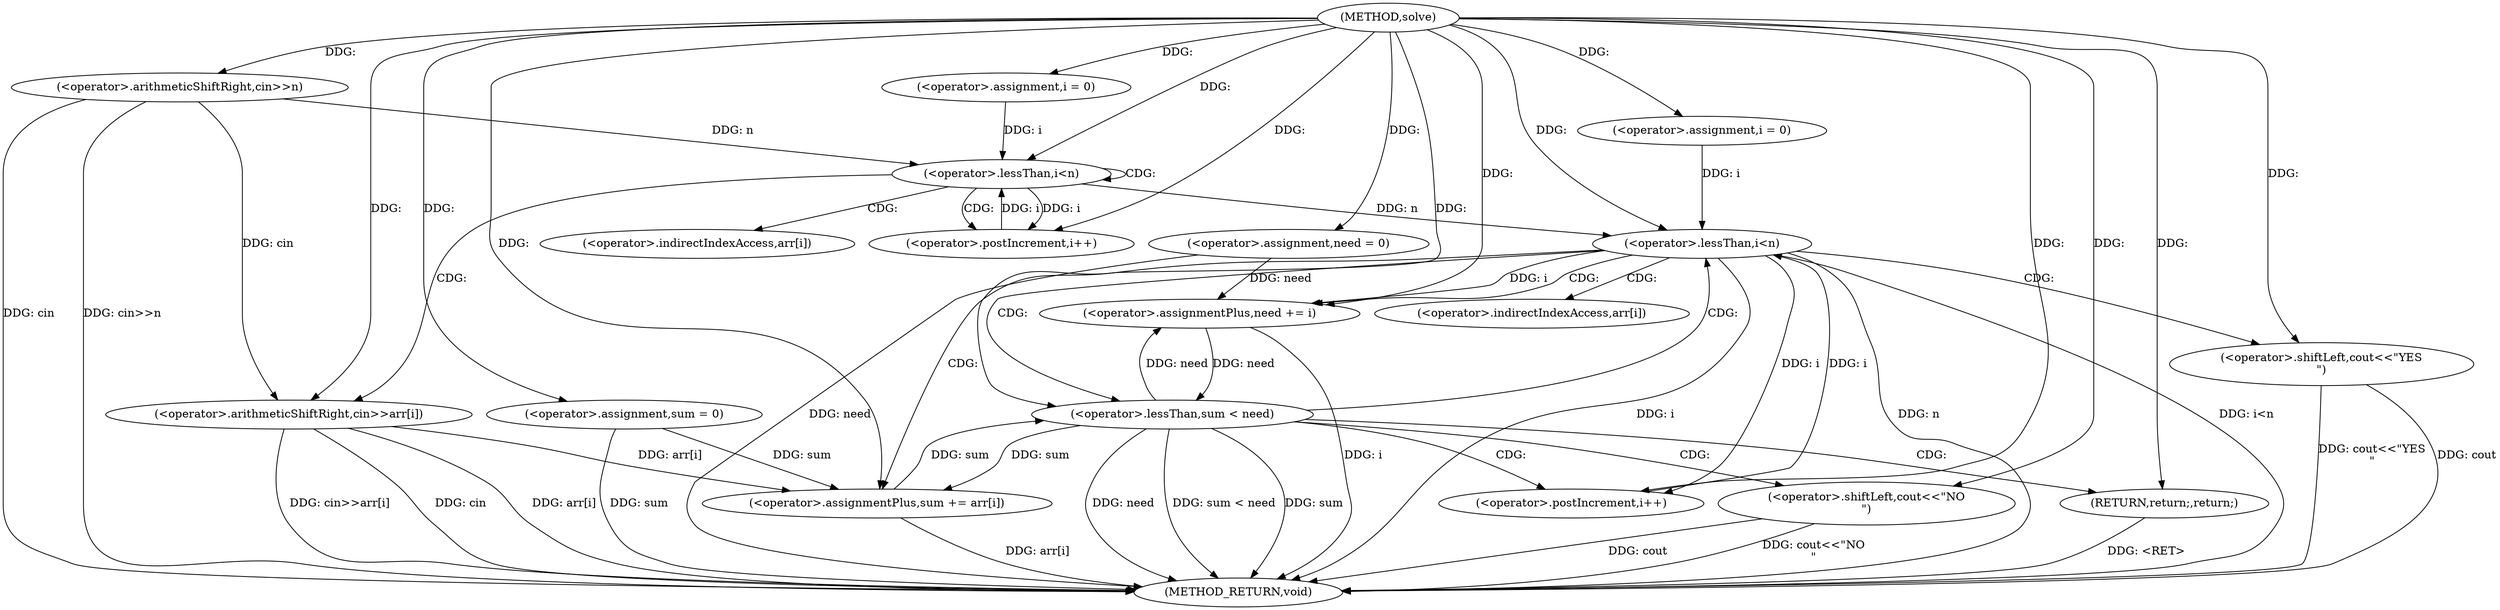 digraph "solve" {  
"1000101" [label = "(METHOD,solve)" ]
"1000163" [label = "(METHOD_RETURN,void)" ]
"1000104" [label = "(<operator>.arithmeticShiftRight,cin>>n)" ]
"1000125" [label = "(<operator>.assignment,sum = 0)" ]
"1000129" [label = "(<operator>.assignment,need = 0)" ]
"1000160" [label = "(<operator>.shiftLeft,cout<<\"YES\n\")" ]
"1000110" [label = "(<operator>.assignment,i = 0)" ]
"1000113" [label = "(<operator>.lessThan,i<n)" ]
"1000116" [label = "(<operator>.postIncrement,i++)" ]
"1000134" [label = "(<operator>.assignment,i = 0)" ]
"1000137" [label = "(<operator>.lessThan,i<n)" ]
"1000140" [label = "(<operator>.postIncrement,i++)" ]
"1000119" [label = "(<operator>.arithmeticShiftRight,cin>>arr[i])" ]
"1000143" [label = "(<operator>.assignmentPlus,need += i)" ]
"1000146" [label = "(<operator>.assignmentPlus,sum += arr[i])" ]
"1000152" [label = "(<operator>.lessThan,sum < need)" ]
"1000156" [label = "(<operator>.shiftLeft,cout<<\"NO\n\")" ]
"1000159" [label = "(RETURN,return;,return;)" ]
"1000121" [label = "(<operator>.indirectIndexAccess,arr[i])" ]
"1000148" [label = "(<operator>.indirectIndexAccess,arr[i])" ]
  "1000104" -> "1000163"  [ label = "DDG: cin"] 
  "1000104" -> "1000163"  [ label = "DDG: cin>>n"] 
  "1000125" -> "1000163"  [ label = "DDG: sum"] 
  "1000129" -> "1000163"  [ label = "DDG: need"] 
  "1000137" -> "1000163"  [ label = "DDG: i"] 
  "1000137" -> "1000163"  [ label = "DDG: n"] 
  "1000137" -> "1000163"  [ label = "DDG: i<n"] 
  "1000160" -> "1000163"  [ label = "DDG: cout"] 
  "1000160" -> "1000163"  [ label = "DDG: cout<<\"YES\n\""] 
  "1000143" -> "1000163"  [ label = "DDG: i"] 
  "1000146" -> "1000163"  [ label = "DDG: arr[i]"] 
  "1000152" -> "1000163"  [ label = "DDG: sum"] 
  "1000152" -> "1000163"  [ label = "DDG: need"] 
  "1000152" -> "1000163"  [ label = "DDG: sum < need"] 
  "1000156" -> "1000163"  [ label = "DDG: cout"] 
  "1000156" -> "1000163"  [ label = "DDG: cout<<\"NO\n\""] 
  "1000119" -> "1000163"  [ label = "DDG: cin"] 
  "1000119" -> "1000163"  [ label = "DDG: arr[i]"] 
  "1000119" -> "1000163"  [ label = "DDG: cin>>arr[i]"] 
  "1000159" -> "1000163"  [ label = "DDG: <RET>"] 
  "1000101" -> "1000125"  [ label = "DDG: "] 
  "1000101" -> "1000129"  [ label = "DDG: "] 
  "1000101" -> "1000104"  [ label = "DDG: "] 
  "1000101" -> "1000110"  [ label = "DDG: "] 
  "1000101" -> "1000134"  [ label = "DDG: "] 
  "1000101" -> "1000160"  [ label = "DDG: "] 
  "1000110" -> "1000113"  [ label = "DDG: i"] 
  "1000116" -> "1000113"  [ label = "DDG: i"] 
  "1000101" -> "1000113"  [ label = "DDG: "] 
  "1000104" -> "1000113"  [ label = "DDG: n"] 
  "1000113" -> "1000116"  [ label = "DDG: i"] 
  "1000101" -> "1000116"  [ label = "DDG: "] 
  "1000134" -> "1000137"  [ label = "DDG: i"] 
  "1000140" -> "1000137"  [ label = "DDG: i"] 
  "1000101" -> "1000137"  [ label = "DDG: "] 
  "1000113" -> "1000137"  [ label = "DDG: n"] 
  "1000101" -> "1000140"  [ label = "DDG: "] 
  "1000137" -> "1000140"  [ label = "DDG: i"] 
  "1000137" -> "1000143"  [ label = "DDG: i"] 
  "1000101" -> "1000143"  [ label = "DDG: "] 
  "1000119" -> "1000146"  [ label = "DDG: arr[i]"] 
  "1000104" -> "1000119"  [ label = "DDG: cin"] 
  "1000101" -> "1000119"  [ label = "DDG: "] 
  "1000129" -> "1000143"  [ label = "DDG: need"] 
  "1000152" -> "1000143"  [ label = "DDG: need"] 
  "1000125" -> "1000146"  [ label = "DDG: sum"] 
  "1000152" -> "1000146"  [ label = "DDG: sum"] 
  "1000101" -> "1000146"  [ label = "DDG: "] 
  "1000146" -> "1000152"  [ label = "DDG: sum"] 
  "1000101" -> "1000152"  [ label = "DDG: "] 
  "1000143" -> "1000152"  [ label = "DDG: need"] 
  "1000101" -> "1000159"  [ label = "DDG: "] 
  "1000101" -> "1000156"  [ label = "DDG: "] 
  "1000113" -> "1000121"  [ label = "CDG: "] 
  "1000113" -> "1000116"  [ label = "CDG: "] 
  "1000113" -> "1000113"  [ label = "CDG: "] 
  "1000113" -> "1000119"  [ label = "CDG: "] 
  "1000137" -> "1000143"  [ label = "CDG: "] 
  "1000137" -> "1000160"  [ label = "CDG: "] 
  "1000137" -> "1000152"  [ label = "CDG: "] 
  "1000137" -> "1000148"  [ label = "CDG: "] 
  "1000137" -> "1000146"  [ label = "CDG: "] 
  "1000152" -> "1000159"  [ label = "CDG: "] 
  "1000152" -> "1000137"  [ label = "CDG: "] 
  "1000152" -> "1000156"  [ label = "CDG: "] 
  "1000152" -> "1000140"  [ label = "CDG: "] 
}
